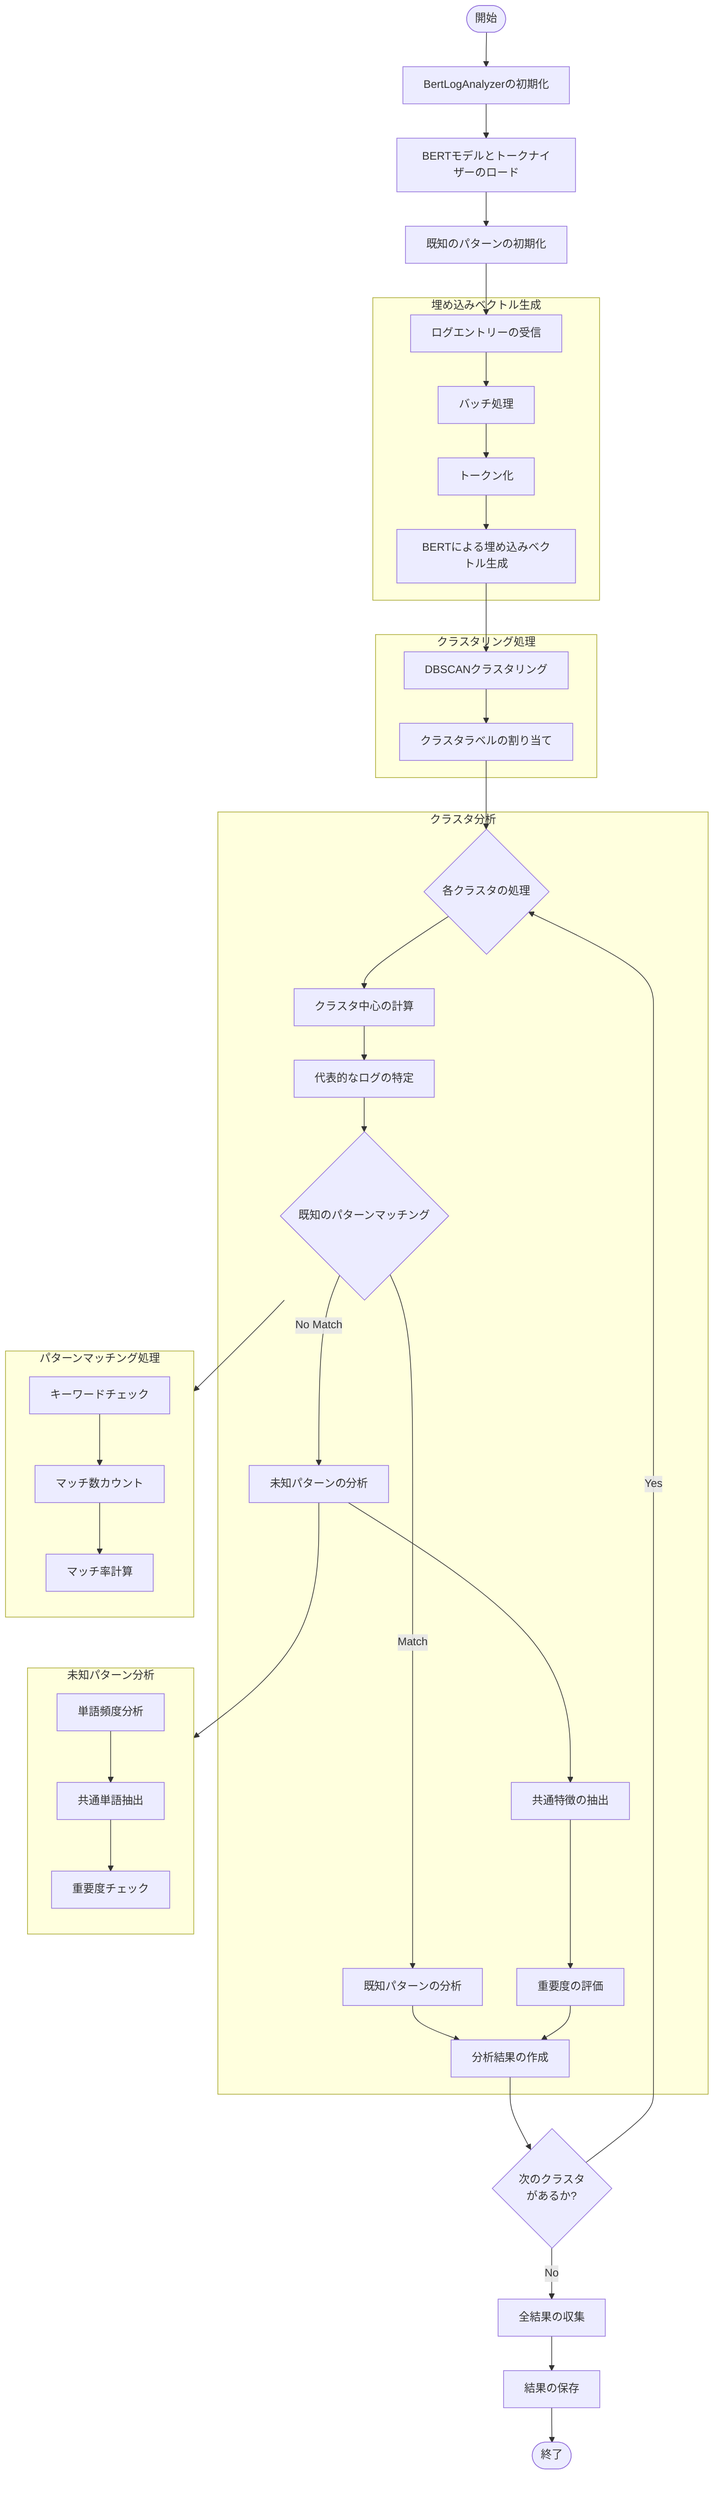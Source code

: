 flowchart TD
    Start([開始]) --> Init[BertLogAnalyzerの初期化]
    Init --> LoadModel[BERTモデルとトークナイザーのロード]
    LoadModel --> InitPatterns[既知のパターンの初期化]
    
    InitPatterns --> ReceiveLogs[ログエントリーの受信]
    
    subgraph Embedding[埋め込みベクトル生成]
        ReceiveLogs --> BatchProcess[バッチ処理]
        BatchProcess --> Tokenize[トークン化]
        Tokenize --> GetEmbeddings[BERTによる埋め込みベクトル生成]
    end
    
    subgraph Clustering[クラスタリング処理]
        GetEmbeddings --> DBSCAN[DBSCANクラスタリング]
        DBSCAN --> ClusterLabels[クラスタラベルの割り当て]
    end
    
    ClusterLabels --> ProcessClusters{各クラスタの処理}
    
    subgraph Analysis[クラスタ分析]
        ProcessClusters --> CalcCentroid[クラスタ中心の計算]
        CalcCentroid --> FindRep[代表的なログの特定]
        FindRep --> PatternMatch{既知のパターンマッチング}
        
        PatternMatch -->|Match| KnownAnalysis[既知パターンの分析]
        PatternMatch -->|No Match| UnknownAnalysis[未知パターンの分析]
        
        UnknownAnalysis --> ExtractFeatures[共通特徴の抽出]
        ExtractFeatures --> EvalSeverity[重要度の評価]
        
        KnownAnalysis --> CreateResult[分析結果の作成]
        EvalSeverity --> CreateResult
    end
    
    CreateResult --> NextCluster{次のクラスタ\nがあるか?}
    NextCluster -->|Yes| ProcessClusters
    NextCluster -->|No| CollectResults[全結果の収集]
    
    CollectResults --> SaveResults[結果の保存]
    SaveResults --> End([終了])
    
    subgraph PatternMatching[パターンマッチング処理]
        direction TB
        CheckKeywords[キーワードチェック]
        CountMatches[マッチ数カウント]
        CalcMatchRatio[マッチ率計算]
        
        CheckKeywords --> CountMatches
        CountMatches --> CalcMatchRatio
    end
    
    subgraph UnknownPatternAnalysis[未知パターン分析]
        direction TB
        WordFreq[単語頻度分析]
        ExtractCommon[共通単語抽出]
        SeverityCheck[重要度チェック]
        
        WordFreq --> ExtractCommon
        ExtractCommon --> SeverityCheck
    end
    
    PatternMatch --> PatternMatching
    UnknownAnalysis --> UnknownPatternAnalysis